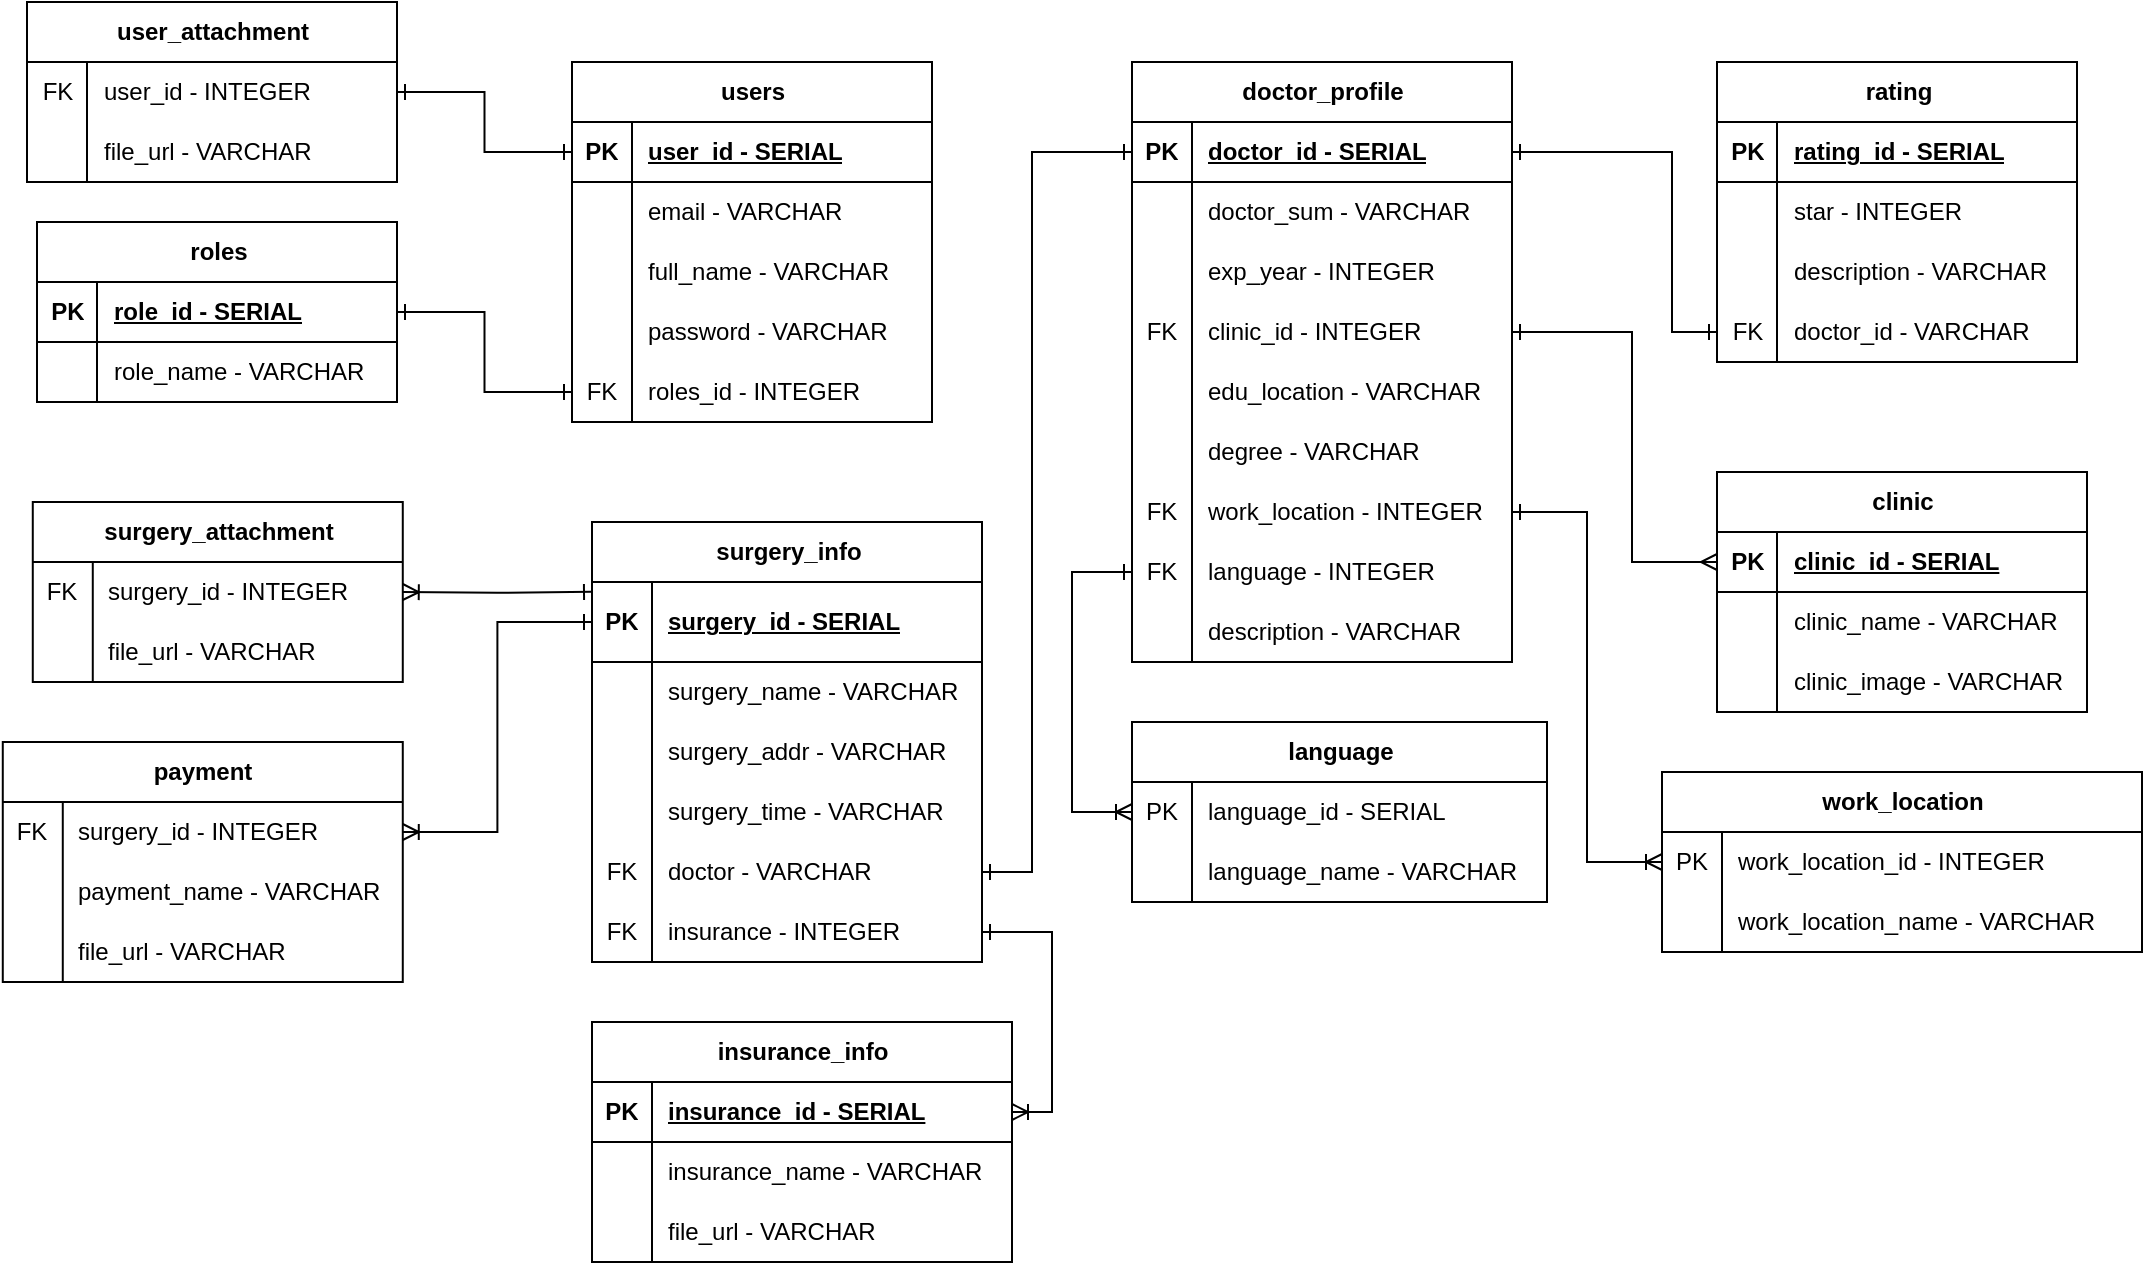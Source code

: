 <mxfile>
    <diagram name="Page-1" id="lb9SYla_rgRbdHpQKvTj">
        <mxGraphModel dx="1546" dy="958" grid="1" gridSize="10" guides="1" tooltips="1" connect="1" arrows="1" fold="1" page="0" pageScale="1" pageWidth="1100" pageHeight="850" background="none" math="0" shadow="0">
            <root>
                <mxCell id="0"/>
                <mxCell id="1" parent="0"/>
                <mxCell id="x9q4lv2BBoC-ElwN4kKV-1" value="users" style="shape=table;startSize=30;container=1;collapsible=1;childLayout=tableLayout;fixedRows=1;rowLines=0;fontStyle=1;align=center;resizeLast=1;html=1;" parent="1" vertex="1">
                    <mxGeometry x="90" y="-30" width="180" height="180" as="geometry"/>
                </mxCell>
                <mxCell id="x9q4lv2BBoC-ElwN4kKV-2" value="" style="shape=tableRow;horizontal=0;startSize=0;swimlaneHead=0;swimlaneBody=0;fillColor=none;collapsible=0;dropTarget=0;points=[[0,0.5],[1,0.5]];portConstraint=eastwest;top=0;left=0;right=0;bottom=1;" parent="x9q4lv2BBoC-ElwN4kKV-1" vertex="1">
                    <mxGeometry y="30" width="180" height="30" as="geometry"/>
                </mxCell>
                <mxCell id="x9q4lv2BBoC-ElwN4kKV-3" value="PK" style="shape=partialRectangle;connectable=0;fillColor=none;top=0;left=0;bottom=0;right=0;fontStyle=1;overflow=hidden;whiteSpace=wrap;html=1;" parent="x9q4lv2BBoC-ElwN4kKV-2" vertex="1">
                    <mxGeometry width="30" height="30" as="geometry">
                        <mxRectangle width="30" height="30" as="alternateBounds"/>
                    </mxGeometry>
                </mxCell>
                <mxCell id="x9q4lv2BBoC-ElwN4kKV-4" value="user_id - SERIAL" style="shape=partialRectangle;connectable=0;fillColor=none;top=0;left=0;bottom=0;right=0;align=left;spacingLeft=6;fontStyle=5;overflow=hidden;whiteSpace=wrap;html=1;" parent="x9q4lv2BBoC-ElwN4kKV-2" vertex="1">
                    <mxGeometry x="30" width="150" height="30" as="geometry">
                        <mxRectangle width="150" height="30" as="alternateBounds"/>
                    </mxGeometry>
                </mxCell>
                <mxCell id="x9q4lv2BBoC-ElwN4kKV-5" value="" style="shape=tableRow;horizontal=0;startSize=0;swimlaneHead=0;swimlaneBody=0;fillColor=none;collapsible=0;dropTarget=0;points=[[0,0.5],[1,0.5]];portConstraint=eastwest;top=0;left=0;right=0;bottom=0;" parent="x9q4lv2BBoC-ElwN4kKV-1" vertex="1">
                    <mxGeometry y="60" width="180" height="30" as="geometry"/>
                </mxCell>
                <mxCell id="x9q4lv2BBoC-ElwN4kKV-6" value="" style="shape=partialRectangle;connectable=0;fillColor=none;top=0;left=0;bottom=0;right=0;editable=1;overflow=hidden;whiteSpace=wrap;html=1;" parent="x9q4lv2BBoC-ElwN4kKV-5" vertex="1">
                    <mxGeometry width="30" height="30" as="geometry">
                        <mxRectangle width="30" height="30" as="alternateBounds"/>
                    </mxGeometry>
                </mxCell>
                <mxCell id="x9q4lv2BBoC-ElwN4kKV-7" value="email - VARCHAR" style="shape=partialRectangle;connectable=0;fillColor=none;top=0;left=0;bottom=0;right=0;align=left;spacingLeft=6;overflow=hidden;whiteSpace=wrap;html=1;" parent="x9q4lv2BBoC-ElwN4kKV-5" vertex="1">
                    <mxGeometry x="30" width="150" height="30" as="geometry">
                        <mxRectangle width="150" height="30" as="alternateBounds"/>
                    </mxGeometry>
                </mxCell>
                <mxCell id="x9q4lv2BBoC-ElwN4kKV-8" value="" style="shape=tableRow;horizontal=0;startSize=0;swimlaneHead=0;swimlaneBody=0;fillColor=none;collapsible=0;dropTarget=0;points=[[0,0.5],[1,0.5]];portConstraint=eastwest;top=0;left=0;right=0;bottom=0;" parent="x9q4lv2BBoC-ElwN4kKV-1" vertex="1">
                    <mxGeometry y="90" width="180" height="30" as="geometry"/>
                </mxCell>
                <mxCell id="x9q4lv2BBoC-ElwN4kKV-9" value="" style="shape=partialRectangle;connectable=0;fillColor=none;top=0;left=0;bottom=0;right=0;editable=1;overflow=hidden;whiteSpace=wrap;html=1;" parent="x9q4lv2BBoC-ElwN4kKV-8" vertex="1">
                    <mxGeometry width="30" height="30" as="geometry">
                        <mxRectangle width="30" height="30" as="alternateBounds"/>
                    </mxGeometry>
                </mxCell>
                <mxCell id="x9q4lv2BBoC-ElwN4kKV-10" value="full_name - VARCHAR" style="shape=partialRectangle;connectable=0;fillColor=none;top=0;left=0;bottom=0;right=0;align=left;spacingLeft=6;overflow=hidden;whiteSpace=wrap;html=1;" parent="x9q4lv2BBoC-ElwN4kKV-8" vertex="1">
                    <mxGeometry x="30" width="150" height="30" as="geometry">
                        <mxRectangle width="150" height="30" as="alternateBounds"/>
                    </mxGeometry>
                </mxCell>
                <mxCell id="x9q4lv2BBoC-ElwN4kKV-11" value="" style="shape=tableRow;horizontal=0;startSize=0;swimlaneHead=0;swimlaneBody=0;fillColor=none;collapsible=0;dropTarget=0;points=[[0,0.5],[1,0.5]];portConstraint=eastwest;top=0;left=0;right=0;bottom=0;" parent="x9q4lv2BBoC-ElwN4kKV-1" vertex="1">
                    <mxGeometry y="120" width="180" height="30" as="geometry"/>
                </mxCell>
                <mxCell id="x9q4lv2BBoC-ElwN4kKV-12" value="&lt;div&gt;&lt;br/&gt;&lt;/div&gt;" style="shape=partialRectangle;connectable=0;fillColor=none;top=0;left=0;bottom=0;right=0;editable=1;overflow=hidden;whiteSpace=wrap;html=1;" parent="x9q4lv2BBoC-ElwN4kKV-11" vertex="1">
                    <mxGeometry width="30" height="30" as="geometry">
                        <mxRectangle width="30" height="30" as="alternateBounds"/>
                    </mxGeometry>
                </mxCell>
                <mxCell id="x9q4lv2BBoC-ElwN4kKV-13" value="password - VARCHAR" style="shape=partialRectangle;connectable=0;fillColor=none;top=0;left=0;bottom=0;right=0;align=left;spacingLeft=6;overflow=hidden;whiteSpace=wrap;html=1;" parent="x9q4lv2BBoC-ElwN4kKV-11" vertex="1">
                    <mxGeometry x="30" width="150" height="30" as="geometry">
                        <mxRectangle width="150" height="30" as="alternateBounds"/>
                    </mxGeometry>
                </mxCell>
                <mxCell id="x9q4lv2BBoC-ElwN4kKV-136" value="" style="shape=tableRow;horizontal=0;startSize=0;swimlaneHead=0;swimlaneBody=0;fillColor=none;collapsible=0;dropTarget=0;points=[[0,0.5],[1,0.5]];portConstraint=eastwest;top=0;left=0;right=0;bottom=0;" parent="x9q4lv2BBoC-ElwN4kKV-1" vertex="1">
                    <mxGeometry y="150" width="180" height="30" as="geometry"/>
                </mxCell>
                <mxCell id="x9q4lv2BBoC-ElwN4kKV-137" value="FK" style="shape=partialRectangle;connectable=0;fillColor=none;top=0;left=0;bottom=0;right=0;editable=1;overflow=hidden;whiteSpace=wrap;html=1;" parent="x9q4lv2BBoC-ElwN4kKV-136" vertex="1">
                    <mxGeometry width="30" height="30" as="geometry">
                        <mxRectangle width="30" height="30" as="alternateBounds"/>
                    </mxGeometry>
                </mxCell>
                <mxCell id="x9q4lv2BBoC-ElwN4kKV-138" value="roles_id - INTEGER" style="shape=partialRectangle;connectable=0;fillColor=none;top=0;left=0;bottom=0;right=0;align=left;spacingLeft=6;overflow=hidden;whiteSpace=wrap;html=1;" parent="x9q4lv2BBoC-ElwN4kKV-136" vertex="1">
                    <mxGeometry x="30" width="150" height="30" as="geometry">
                        <mxRectangle width="150" height="30" as="alternateBounds"/>
                    </mxGeometry>
                </mxCell>
                <mxCell id="x9q4lv2BBoC-ElwN4kKV-27" value="roles" style="shape=table;startSize=30;container=1;collapsible=1;childLayout=tableLayout;fixedRows=1;rowLines=0;fontStyle=1;align=center;resizeLast=1;html=1;" parent="1" vertex="1">
                    <mxGeometry x="-177.5" y="50" width="180" height="90" as="geometry"/>
                </mxCell>
                <mxCell id="x9q4lv2BBoC-ElwN4kKV-28" value="" style="shape=tableRow;horizontal=0;startSize=0;swimlaneHead=0;swimlaneBody=0;fillColor=none;collapsible=0;dropTarget=0;points=[[0,0.5],[1,0.5]];portConstraint=eastwest;top=0;left=0;right=0;bottom=1;" parent="x9q4lv2BBoC-ElwN4kKV-27" vertex="1">
                    <mxGeometry y="30" width="180" height="30" as="geometry"/>
                </mxCell>
                <mxCell id="x9q4lv2BBoC-ElwN4kKV-29" value="PK" style="shape=partialRectangle;connectable=0;fillColor=none;top=0;left=0;bottom=0;right=0;fontStyle=1;overflow=hidden;whiteSpace=wrap;html=1;" parent="x9q4lv2BBoC-ElwN4kKV-28" vertex="1">
                    <mxGeometry width="30" height="30" as="geometry">
                        <mxRectangle width="30" height="30" as="alternateBounds"/>
                    </mxGeometry>
                </mxCell>
                <mxCell id="x9q4lv2BBoC-ElwN4kKV-30" value="role_id - SERIAL" style="shape=partialRectangle;connectable=0;fillColor=none;top=0;left=0;bottom=0;right=0;align=left;spacingLeft=6;fontStyle=5;overflow=hidden;whiteSpace=wrap;html=1;" parent="x9q4lv2BBoC-ElwN4kKV-28" vertex="1">
                    <mxGeometry x="30" width="150" height="30" as="geometry">
                        <mxRectangle width="150" height="30" as="alternateBounds"/>
                    </mxGeometry>
                </mxCell>
                <mxCell id="x9q4lv2BBoC-ElwN4kKV-31" value="" style="shape=tableRow;horizontal=0;startSize=0;swimlaneHead=0;swimlaneBody=0;fillColor=none;collapsible=0;dropTarget=0;points=[[0,0.5],[1,0.5]];portConstraint=eastwest;top=0;left=0;right=0;bottom=0;" parent="x9q4lv2BBoC-ElwN4kKV-27" vertex="1">
                    <mxGeometry y="60" width="180" height="30" as="geometry"/>
                </mxCell>
                <mxCell id="x9q4lv2BBoC-ElwN4kKV-32" value="" style="shape=partialRectangle;connectable=0;fillColor=none;top=0;left=0;bottom=0;right=0;editable=1;overflow=hidden;whiteSpace=wrap;html=1;" parent="x9q4lv2BBoC-ElwN4kKV-31" vertex="1">
                    <mxGeometry width="30" height="30" as="geometry">
                        <mxRectangle width="30" height="30" as="alternateBounds"/>
                    </mxGeometry>
                </mxCell>
                <mxCell id="x9q4lv2BBoC-ElwN4kKV-33" value="role_name - VARCHAR" style="shape=partialRectangle;connectable=0;fillColor=none;top=0;left=0;bottom=0;right=0;align=left;spacingLeft=6;overflow=hidden;whiteSpace=wrap;html=1;" parent="x9q4lv2BBoC-ElwN4kKV-31" vertex="1">
                    <mxGeometry x="30" width="150" height="30" as="geometry">
                        <mxRectangle width="150" height="30" as="alternateBounds"/>
                    </mxGeometry>
                </mxCell>
                <mxCell id="x9q4lv2BBoC-ElwN4kKV-40" value="doctor_profile" style="shape=table;startSize=30;container=1;collapsible=1;childLayout=tableLayout;fixedRows=1;rowLines=0;fontStyle=1;align=center;resizeLast=1;html=1;strokeColor=default;" parent="1" vertex="1">
                    <mxGeometry x="370" y="-30" width="190" height="300" as="geometry"/>
                </mxCell>
                <mxCell id="x9q4lv2BBoC-ElwN4kKV-41" value="" style="shape=tableRow;horizontal=0;startSize=0;swimlaneHead=0;swimlaneBody=0;fillColor=none;collapsible=0;dropTarget=0;points=[[0,0.5],[1,0.5]];portConstraint=eastwest;top=0;left=0;right=0;bottom=1;" parent="x9q4lv2BBoC-ElwN4kKV-40" vertex="1">
                    <mxGeometry y="30" width="190" height="30" as="geometry"/>
                </mxCell>
                <mxCell id="x9q4lv2BBoC-ElwN4kKV-42" value="PK" style="shape=partialRectangle;connectable=0;fillColor=none;top=0;left=0;bottom=0;right=0;fontStyle=1;overflow=hidden;whiteSpace=wrap;html=1;" parent="x9q4lv2BBoC-ElwN4kKV-41" vertex="1">
                    <mxGeometry width="30.0" height="30" as="geometry">
                        <mxRectangle width="30.0" height="30" as="alternateBounds"/>
                    </mxGeometry>
                </mxCell>
                <mxCell id="x9q4lv2BBoC-ElwN4kKV-43" value="doctor_id - SERIAL" style="shape=partialRectangle;connectable=0;fillColor=none;top=0;left=0;bottom=0;right=0;align=left;spacingLeft=6;fontStyle=5;overflow=hidden;whiteSpace=wrap;html=1;" parent="x9q4lv2BBoC-ElwN4kKV-41" vertex="1">
                    <mxGeometry x="30.0" width="160.0" height="30" as="geometry">
                        <mxRectangle width="160.0" height="30" as="alternateBounds"/>
                    </mxGeometry>
                </mxCell>
                <mxCell id="x9q4lv2BBoC-ElwN4kKV-180" value="" style="shape=tableRow;horizontal=0;startSize=0;swimlaneHead=0;swimlaneBody=0;fillColor=none;collapsible=0;dropTarget=0;points=[[0,0.5],[1,0.5]];portConstraint=eastwest;top=0;left=0;right=0;bottom=0;" parent="x9q4lv2BBoC-ElwN4kKV-40" vertex="1">
                    <mxGeometry y="60" width="190" height="30" as="geometry"/>
                </mxCell>
                <mxCell id="x9q4lv2BBoC-ElwN4kKV-181" value="" style="shape=partialRectangle;connectable=0;fillColor=none;top=0;left=0;bottom=0;right=0;editable=1;overflow=hidden;whiteSpace=wrap;html=1;" parent="x9q4lv2BBoC-ElwN4kKV-180" vertex="1">
                    <mxGeometry width="30.0" height="30" as="geometry">
                        <mxRectangle width="30.0" height="30" as="alternateBounds"/>
                    </mxGeometry>
                </mxCell>
                <mxCell id="x9q4lv2BBoC-ElwN4kKV-182" value="doctor_sum - VARCHAR" style="shape=partialRectangle;connectable=0;fillColor=none;top=0;left=0;bottom=0;right=0;align=left;spacingLeft=6;overflow=hidden;whiteSpace=wrap;html=1;" parent="x9q4lv2BBoC-ElwN4kKV-180" vertex="1">
                    <mxGeometry x="30.0" width="160.0" height="30" as="geometry">
                        <mxRectangle width="160.0" height="30" as="alternateBounds"/>
                    </mxGeometry>
                </mxCell>
                <mxCell id="x9q4lv2BBoC-ElwN4kKV-47" value="" style="shape=tableRow;horizontal=0;startSize=0;swimlaneHead=0;swimlaneBody=0;fillColor=none;collapsible=0;dropTarget=0;points=[[0,0.5],[1,0.5]];portConstraint=eastwest;top=0;left=0;right=0;bottom=0;" parent="x9q4lv2BBoC-ElwN4kKV-40" vertex="1">
                    <mxGeometry y="90" width="190" height="30" as="geometry"/>
                </mxCell>
                <mxCell id="x9q4lv2BBoC-ElwN4kKV-48" value="" style="shape=partialRectangle;connectable=0;fillColor=none;top=0;left=0;bottom=0;right=0;editable=1;overflow=hidden;whiteSpace=wrap;html=1;" parent="x9q4lv2BBoC-ElwN4kKV-47" vertex="1">
                    <mxGeometry width="30.0" height="30" as="geometry">
                        <mxRectangle width="30.0" height="30" as="alternateBounds"/>
                    </mxGeometry>
                </mxCell>
                <mxCell id="x9q4lv2BBoC-ElwN4kKV-49" value="exp_year - INTEGER" style="shape=partialRectangle;connectable=0;fillColor=none;top=0;left=0;bottom=0;right=0;align=left;spacingLeft=6;overflow=hidden;whiteSpace=wrap;html=1;" parent="x9q4lv2BBoC-ElwN4kKV-47" vertex="1">
                    <mxGeometry x="30.0" width="160.0" height="30" as="geometry">
                        <mxRectangle width="160.0" height="30" as="alternateBounds"/>
                    </mxGeometry>
                </mxCell>
                <mxCell id="x9q4lv2BBoC-ElwN4kKV-50" value="" style="shape=tableRow;horizontal=0;startSize=0;swimlaneHead=0;swimlaneBody=0;fillColor=none;collapsible=0;dropTarget=0;points=[[0,0.5],[1,0.5]];portConstraint=eastwest;top=0;left=0;right=0;bottom=0;" parent="x9q4lv2BBoC-ElwN4kKV-40" vertex="1">
                    <mxGeometry y="120" width="190" height="30" as="geometry"/>
                </mxCell>
                <mxCell id="x9q4lv2BBoC-ElwN4kKV-51" value="FK" style="shape=partialRectangle;connectable=0;fillColor=none;top=0;left=0;bottom=0;right=0;editable=1;overflow=hidden;whiteSpace=wrap;html=1;" parent="x9q4lv2BBoC-ElwN4kKV-50" vertex="1">
                    <mxGeometry width="30.0" height="30" as="geometry">
                        <mxRectangle width="30.0" height="30" as="alternateBounds"/>
                    </mxGeometry>
                </mxCell>
                <mxCell id="x9q4lv2BBoC-ElwN4kKV-52" value="clinic_id - INTEGER" style="shape=partialRectangle;connectable=0;fillColor=none;top=0;left=0;bottom=0;right=0;align=left;spacingLeft=6;overflow=hidden;whiteSpace=wrap;html=1;" parent="x9q4lv2BBoC-ElwN4kKV-50" vertex="1">
                    <mxGeometry x="30.0" width="160.0" height="30" as="geometry">
                        <mxRectangle width="160.0" height="30" as="alternateBounds"/>
                    </mxGeometry>
                </mxCell>
                <mxCell id="x9q4lv2BBoC-ElwN4kKV-165" value="" style="shape=tableRow;horizontal=0;startSize=0;swimlaneHead=0;swimlaneBody=0;fillColor=none;collapsible=0;dropTarget=0;points=[[0,0.5],[1,0.5]];portConstraint=eastwest;top=0;left=0;right=0;bottom=0;" parent="x9q4lv2BBoC-ElwN4kKV-40" vertex="1">
                    <mxGeometry y="150" width="190" height="30" as="geometry"/>
                </mxCell>
                <mxCell id="x9q4lv2BBoC-ElwN4kKV-166" value="" style="shape=partialRectangle;connectable=0;fillColor=none;top=0;left=0;bottom=0;right=0;editable=1;overflow=hidden;whiteSpace=wrap;html=1;" parent="x9q4lv2BBoC-ElwN4kKV-165" vertex="1">
                    <mxGeometry width="30.0" height="30" as="geometry">
                        <mxRectangle width="30.0" height="30" as="alternateBounds"/>
                    </mxGeometry>
                </mxCell>
                <mxCell id="x9q4lv2BBoC-ElwN4kKV-167" value="edu_location - VARCHAR" style="shape=partialRectangle;connectable=0;fillColor=none;top=0;left=0;bottom=0;right=0;align=left;spacingLeft=6;overflow=hidden;whiteSpace=wrap;html=1;" parent="x9q4lv2BBoC-ElwN4kKV-165" vertex="1">
                    <mxGeometry x="30.0" width="160.0" height="30" as="geometry">
                        <mxRectangle width="160.0" height="30" as="alternateBounds"/>
                    </mxGeometry>
                </mxCell>
                <mxCell id="x9q4lv2BBoC-ElwN4kKV-168" value="" style="shape=tableRow;horizontal=0;startSize=0;swimlaneHead=0;swimlaneBody=0;fillColor=none;collapsible=0;dropTarget=0;points=[[0,0.5],[1,0.5]];portConstraint=eastwest;top=0;left=0;right=0;bottom=0;" parent="x9q4lv2BBoC-ElwN4kKV-40" vertex="1">
                    <mxGeometry y="180" width="190" height="30" as="geometry"/>
                </mxCell>
                <mxCell id="x9q4lv2BBoC-ElwN4kKV-169" value="" style="shape=partialRectangle;connectable=0;fillColor=none;top=0;left=0;bottom=0;right=0;editable=1;overflow=hidden;whiteSpace=wrap;html=1;" parent="x9q4lv2BBoC-ElwN4kKV-168" vertex="1">
                    <mxGeometry width="30.0" height="30" as="geometry">
                        <mxRectangle width="30.0" height="30" as="alternateBounds"/>
                    </mxGeometry>
                </mxCell>
                <mxCell id="x9q4lv2BBoC-ElwN4kKV-170" value="degree - VARCHAR" style="shape=partialRectangle;connectable=0;fillColor=none;top=0;left=0;bottom=0;right=0;align=left;spacingLeft=6;overflow=hidden;whiteSpace=wrap;html=1;" parent="x9q4lv2BBoC-ElwN4kKV-168" vertex="1">
                    <mxGeometry x="30.0" width="160.0" height="30" as="geometry">
                        <mxRectangle width="160.0" height="30" as="alternateBounds"/>
                    </mxGeometry>
                </mxCell>
                <mxCell id="x9q4lv2BBoC-ElwN4kKV-171" value="" style="shape=tableRow;horizontal=0;startSize=0;swimlaneHead=0;swimlaneBody=0;fillColor=none;collapsible=0;dropTarget=0;points=[[0,0.5],[1,0.5]];portConstraint=eastwest;top=0;left=0;right=0;bottom=0;" parent="x9q4lv2BBoC-ElwN4kKV-40" vertex="1">
                    <mxGeometry y="210" width="190" height="30" as="geometry"/>
                </mxCell>
                <mxCell id="x9q4lv2BBoC-ElwN4kKV-172" value="FK" style="shape=partialRectangle;connectable=0;fillColor=none;top=0;left=0;bottom=0;right=0;editable=1;overflow=hidden;whiteSpace=wrap;html=1;" parent="x9q4lv2BBoC-ElwN4kKV-171" vertex="1">
                    <mxGeometry width="30.0" height="30" as="geometry">
                        <mxRectangle width="30.0" height="30" as="alternateBounds"/>
                    </mxGeometry>
                </mxCell>
                <mxCell id="x9q4lv2BBoC-ElwN4kKV-173" value="work_location - INTEGER" style="shape=partialRectangle;connectable=0;fillColor=none;top=0;left=0;bottom=0;right=0;align=left;spacingLeft=6;overflow=hidden;whiteSpace=wrap;html=1;" parent="x9q4lv2BBoC-ElwN4kKV-171" vertex="1">
                    <mxGeometry x="30.0" width="160.0" height="30" as="geometry">
                        <mxRectangle width="160.0" height="30" as="alternateBounds"/>
                    </mxGeometry>
                </mxCell>
                <mxCell id="x9q4lv2BBoC-ElwN4kKV-174" value="" style="shape=tableRow;horizontal=0;startSize=0;swimlaneHead=0;swimlaneBody=0;fillColor=none;collapsible=0;dropTarget=0;points=[[0,0.5],[1,0.5]];portConstraint=eastwest;top=0;left=0;right=0;bottom=0;" parent="x9q4lv2BBoC-ElwN4kKV-40" vertex="1">
                    <mxGeometry y="240" width="190" height="30" as="geometry"/>
                </mxCell>
                <mxCell id="x9q4lv2BBoC-ElwN4kKV-175" value="FK" style="shape=partialRectangle;connectable=0;fillColor=none;top=0;left=0;bottom=0;right=0;editable=1;overflow=hidden;whiteSpace=wrap;html=1;" parent="x9q4lv2BBoC-ElwN4kKV-174" vertex="1">
                    <mxGeometry width="30.0" height="30" as="geometry">
                        <mxRectangle width="30.0" height="30" as="alternateBounds"/>
                    </mxGeometry>
                </mxCell>
                <mxCell id="x9q4lv2BBoC-ElwN4kKV-176" value="language - INTEGER" style="shape=partialRectangle;connectable=0;fillColor=none;top=0;left=0;bottom=0;right=0;align=left;spacingLeft=6;overflow=hidden;whiteSpace=wrap;html=1;" parent="x9q4lv2BBoC-ElwN4kKV-174" vertex="1">
                    <mxGeometry x="30.0" width="160.0" height="30" as="geometry">
                        <mxRectangle width="160.0" height="30" as="alternateBounds"/>
                    </mxGeometry>
                </mxCell>
                <mxCell id="x9q4lv2BBoC-ElwN4kKV-177" value="" style="shape=tableRow;horizontal=0;startSize=0;swimlaneHead=0;swimlaneBody=0;fillColor=none;collapsible=0;dropTarget=0;points=[[0,0.5],[1,0.5]];portConstraint=eastwest;top=0;left=0;right=0;bottom=0;" parent="x9q4lv2BBoC-ElwN4kKV-40" vertex="1">
                    <mxGeometry y="270" width="190" height="30" as="geometry"/>
                </mxCell>
                <mxCell id="x9q4lv2BBoC-ElwN4kKV-178" value="" style="shape=partialRectangle;connectable=0;fillColor=none;top=0;left=0;bottom=0;right=0;editable=1;overflow=hidden;whiteSpace=wrap;html=1;" parent="x9q4lv2BBoC-ElwN4kKV-177" vertex="1">
                    <mxGeometry width="30.0" height="30" as="geometry">
                        <mxRectangle width="30.0" height="30" as="alternateBounds"/>
                    </mxGeometry>
                </mxCell>
                <mxCell id="x9q4lv2BBoC-ElwN4kKV-179" value="description - VARCHAR" style="shape=partialRectangle;connectable=0;fillColor=none;top=0;left=0;bottom=0;right=0;align=left;spacingLeft=6;overflow=hidden;whiteSpace=wrap;html=1;" parent="x9q4lv2BBoC-ElwN4kKV-177" vertex="1">
                    <mxGeometry x="30.0" width="160.0" height="30" as="geometry">
                        <mxRectangle width="160.0" height="30" as="alternateBounds"/>
                    </mxGeometry>
                </mxCell>
                <mxCell id="x9q4lv2BBoC-ElwN4kKV-53" value="rating" style="shape=table;startSize=30;container=1;collapsible=1;childLayout=tableLayout;fixedRows=1;rowLines=0;fontStyle=1;align=center;resizeLast=1;html=1;" parent="1" vertex="1">
                    <mxGeometry x="662.5" y="-30" width="180" height="150" as="geometry"/>
                </mxCell>
                <mxCell id="x9q4lv2BBoC-ElwN4kKV-54" value="" style="shape=tableRow;horizontal=0;startSize=0;swimlaneHead=0;swimlaneBody=0;fillColor=none;collapsible=0;dropTarget=0;points=[[0,0.5],[1,0.5]];portConstraint=eastwest;top=0;left=0;right=0;bottom=1;" parent="x9q4lv2BBoC-ElwN4kKV-53" vertex="1">
                    <mxGeometry y="30" width="180" height="30" as="geometry"/>
                </mxCell>
                <mxCell id="x9q4lv2BBoC-ElwN4kKV-55" value="PK" style="shape=partialRectangle;connectable=0;fillColor=none;top=0;left=0;bottom=0;right=0;fontStyle=1;overflow=hidden;whiteSpace=wrap;html=1;" parent="x9q4lv2BBoC-ElwN4kKV-54" vertex="1">
                    <mxGeometry width="30" height="30" as="geometry">
                        <mxRectangle width="30" height="30" as="alternateBounds"/>
                    </mxGeometry>
                </mxCell>
                <mxCell id="x9q4lv2BBoC-ElwN4kKV-56" value="rating_id - SERIAL" style="shape=partialRectangle;connectable=0;fillColor=none;top=0;left=0;bottom=0;right=0;align=left;spacingLeft=6;fontStyle=5;overflow=hidden;whiteSpace=wrap;html=1;" parent="x9q4lv2BBoC-ElwN4kKV-54" vertex="1">
                    <mxGeometry x="30" width="150" height="30" as="geometry">
                        <mxRectangle width="150" height="30" as="alternateBounds"/>
                    </mxGeometry>
                </mxCell>
                <mxCell id="x9q4lv2BBoC-ElwN4kKV-57" value="" style="shape=tableRow;horizontal=0;startSize=0;swimlaneHead=0;swimlaneBody=0;fillColor=none;collapsible=0;dropTarget=0;points=[[0,0.5],[1,0.5]];portConstraint=eastwest;top=0;left=0;right=0;bottom=0;" parent="x9q4lv2BBoC-ElwN4kKV-53" vertex="1">
                    <mxGeometry y="60" width="180" height="30" as="geometry"/>
                </mxCell>
                <mxCell id="x9q4lv2BBoC-ElwN4kKV-58" value="" style="shape=partialRectangle;connectable=0;fillColor=none;top=0;left=0;bottom=0;right=0;editable=1;overflow=hidden;whiteSpace=wrap;html=1;" parent="x9q4lv2BBoC-ElwN4kKV-57" vertex="1">
                    <mxGeometry width="30" height="30" as="geometry">
                        <mxRectangle width="30" height="30" as="alternateBounds"/>
                    </mxGeometry>
                </mxCell>
                <mxCell id="x9q4lv2BBoC-ElwN4kKV-59" value="star - INTEGER" style="shape=partialRectangle;connectable=0;fillColor=none;top=0;left=0;bottom=0;right=0;align=left;spacingLeft=6;overflow=hidden;whiteSpace=wrap;html=1;" parent="x9q4lv2BBoC-ElwN4kKV-57" vertex="1">
                    <mxGeometry x="30" width="150" height="30" as="geometry">
                        <mxRectangle width="150" height="30" as="alternateBounds"/>
                    </mxGeometry>
                </mxCell>
                <mxCell id="x9q4lv2BBoC-ElwN4kKV-60" value="" style="shape=tableRow;horizontal=0;startSize=0;swimlaneHead=0;swimlaneBody=0;fillColor=none;collapsible=0;dropTarget=0;points=[[0,0.5],[1,0.5]];portConstraint=eastwest;top=0;left=0;right=0;bottom=0;" parent="x9q4lv2BBoC-ElwN4kKV-53" vertex="1">
                    <mxGeometry y="90" width="180" height="30" as="geometry"/>
                </mxCell>
                <mxCell id="x9q4lv2BBoC-ElwN4kKV-61" value="" style="shape=partialRectangle;connectable=0;fillColor=none;top=0;left=0;bottom=0;right=0;editable=1;overflow=hidden;whiteSpace=wrap;html=1;" parent="x9q4lv2BBoC-ElwN4kKV-60" vertex="1">
                    <mxGeometry width="30" height="30" as="geometry">
                        <mxRectangle width="30" height="30" as="alternateBounds"/>
                    </mxGeometry>
                </mxCell>
                <mxCell id="x9q4lv2BBoC-ElwN4kKV-62" value="description - VARCHAR" style="shape=partialRectangle;connectable=0;fillColor=none;top=0;left=0;bottom=0;right=0;align=left;spacingLeft=6;overflow=hidden;whiteSpace=wrap;html=1;" parent="x9q4lv2BBoC-ElwN4kKV-60" vertex="1">
                    <mxGeometry x="30" width="150" height="30" as="geometry">
                        <mxRectangle width="150" height="30" as="alternateBounds"/>
                    </mxGeometry>
                </mxCell>
                <mxCell id="x9q4lv2BBoC-ElwN4kKV-215" value="" style="shape=tableRow;horizontal=0;startSize=0;swimlaneHead=0;swimlaneBody=0;fillColor=none;collapsible=0;dropTarget=0;points=[[0,0.5],[1,0.5]];portConstraint=eastwest;top=0;left=0;right=0;bottom=0;" parent="x9q4lv2BBoC-ElwN4kKV-53" vertex="1">
                    <mxGeometry y="120" width="180" height="30" as="geometry"/>
                </mxCell>
                <mxCell id="x9q4lv2BBoC-ElwN4kKV-216" value="FK" style="shape=partialRectangle;connectable=0;fillColor=none;top=0;left=0;bottom=0;right=0;editable=1;overflow=hidden;whiteSpace=wrap;html=1;" parent="x9q4lv2BBoC-ElwN4kKV-215" vertex="1">
                    <mxGeometry width="30" height="30" as="geometry">
                        <mxRectangle width="30" height="30" as="alternateBounds"/>
                    </mxGeometry>
                </mxCell>
                <mxCell id="x9q4lv2BBoC-ElwN4kKV-217" value="doctor_id - VARCHAR" style="shape=partialRectangle;connectable=0;fillColor=none;top=0;left=0;bottom=0;right=0;align=left;spacingLeft=6;overflow=hidden;whiteSpace=wrap;html=1;" parent="x9q4lv2BBoC-ElwN4kKV-215" vertex="1">
                    <mxGeometry x="30" width="150" height="30" as="geometry">
                        <mxRectangle width="150" height="30" as="alternateBounds"/>
                    </mxGeometry>
                </mxCell>
                <mxCell id="x9q4lv2BBoC-ElwN4kKV-66" value="clinic" style="shape=table;startSize=30;container=1;collapsible=1;childLayout=tableLayout;fixedRows=1;rowLines=0;fontStyle=1;align=center;resizeLast=1;html=1;strokeColor=default;" parent="1" vertex="1">
                    <mxGeometry x="662.5" y="175" width="185" height="120" as="geometry"/>
                </mxCell>
                <mxCell id="x9q4lv2BBoC-ElwN4kKV-67" value="" style="shape=tableRow;horizontal=0;startSize=0;swimlaneHead=0;swimlaneBody=0;fillColor=none;collapsible=0;dropTarget=0;points=[[0,0.5],[1,0.5]];portConstraint=eastwest;top=0;left=0;right=0;bottom=1;" parent="x9q4lv2BBoC-ElwN4kKV-66" vertex="1">
                    <mxGeometry y="30" width="185" height="30" as="geometry"/>
                </mxCell>
                <mxCell id="x9q4lv2BBoC-ElwN4kKV-68" value="PK" style="shape=partialRectangle;connectable=0;fillColor=none;top=0;left=0;bottom=0;right=0;fontStyle=1;overflow=hidden;whiteSpace=wrap;html=1;" parent="x9q4lv2BBoC-ElwN4kKV-67" vertex="1">
                    <mxGeometry width="30" height="30" as="geometry">
                        <mxRectangle width="30" height="30" as="alternateBounds"/>
                    </mxGeometry>
                </mxCell>
                <mxCell id="x9q4lv2BBoC-ElwN4kKV-69" value="clinic_id - SERIAL" style="shape=partialRectangle;connectable=0;fillColor=none;top=0;left=0;bottom=0;right=0;align=left;spacingLeft=6;fontStyle=5;overflow=hidden;whiteSpace=wrap;html=1;" parent="x9q4lv2BBoC-ElwN4kKV-67" vertex="1">
                    <mxGeometry x="30" width="155" height="30" as="geometry">
                        <mxRectangle width="155" height="30" as="alternateBounds"/>
                    </mxGeometry>
                </mxCell>
                <mxCell id="x9q4lv2BBoC-ElwN4kKV-70" value="" style="shape=tableRow;horizontal=0;startSize=0;swimlaneHead=0;swimlaneBody=0;fillColor=none;collapsible=0;dropTarget=0;points=[[0,0.5],[1,0.5]];portConstraint=eastwest;top=0;left=0;right=0;bottom=0;" parent="x9q4lv2BBoC-ElwN4kKV-66" vertex="1">
                    <mxGeometry y="60" width="185" height="30" as="geometry"/>
                </mxCell>
                <mxCell id="x9q4lv2BBoC-ElwN4kKV-71" value="" style="shape=partialRectangle;connectable=0;fillColor=none;top=0;left=0;bottom=0;right=0;editable=1;overflow=hidden;whiteSpace=wrap;html=1;" parent="x9q4lv2BBoC-ElwN4kKV-70" vertex="1">
                    <mxGeometry width="30" height="30" as="geometry">
                        <mxRectangle width="30" height="30" as="alternateBounds"/>
                    </mxGeometry>
                </mxCell>
                <mxCell id="x9q4lv2BBoC-ElwN4kKV-72" value="clinic_name - VARCHAR" style="shape=partialRectangle;connectable=0;fillColor=none;top=0;left=0;bottom=0;right=0;align=left;spacingLeft=6;overflow=hidden;whiteSpace=wrap;html=1;" parent="x9q4lv2BBoC-ElwN4kKV-70" vertex="1">
                    <mxGeometry x="30" width="155" height="30" as="geometry">
                        <mxRectangle width="155" height="30" as="alternateBounds"/>
                    </mxGeometry>
                </mxCell>
                <mxCell id="x9q4lv2BBoC-ElwN4kKV-148" value="" style="shape=tableRow;horizontal=0;startSize=0;swimlaneHead=0;swimlaneBody=0;fillColor=none;collapsible=0;dropTarget=0;points=[[0,0.5],[1,0.5]];portConstraint=eastwest;top=0;left=0;right=0;bottom=0;" parent="x9q4lv2BBoC-ElwN4kKV-66" vertex="1">
                    <mxGeometry y="90" width="185" height="30" as="geometry"/>
                </mxCell>
                <mxCell id="x9q4lv2BBoC-ElwN4kKV-149" value="" style="shape=partialRectangle;connectable=0;fillColor=none;top=0;left=0;bottom=0;right=0;editable=1;overflow=hidden;whiteSpace=wrap;html=1;" parent="x9q4lv2BBoC-ElwN4kKV-148" vertex="1">
                    <mxGeometry width="30" height="30" as="geometry">
                        <mxRectangle width="30" height="30" as="alternateBounds"/>
                    </mxGeometry>
                </mxCell>
                <mxCell id="x9q4lv2BBoC-ElwN4kKV-150" value="clinic_image - VARCHAR" style="shape=partialRectangle;connectable=0;fillColor=none;top=0;left=0;bottom=0;right=0;align=left;spacingLeft=6;overflow=hidden;whiteSpace=wrap;html=1;" parent="x9q4lv2BBoC-ElwN4kKV-148" vertex="1">
                    <mxGeometry x="30" width="155" height="30" as="geometry">
                        <mxRectangle width="155" height="30" as="alternateBounds"/>
                    </mxGeometry>
                </mxCell>
                <mxCell id="x9q4lv2BBoC-ElwN4kKV-79" value="surgery_info" style="shape=table;startSize=30;container=1;collapsible=1;childLayout=tableLayout;fixedRows=1;rowLines=0;fontStyle=1;align=center;resizeLast=1;html=1;strokeColor=default;" parent="1" vertex="1">
                    <mxGeometry x="100" y="200" width="195" height="220" as="geometry"/>
                </mxCell>
                <mxCell id="x9q4lv2BBoC-ElwN4kKV-80" value="" style="shape=tableRow;horizontal=0;startSize=0;swimlaneHead=0;swimlaneBody=0;fillColor=none;collapsible=0;dropTarget=0;points=[[0,0.5],[1,0.5]];portConstraint=eastwest;top=0;left=0;right=0;bottom=1;" parent="x9q4lv2BBoC-ElwN4kKV-79" vertex="1">
                    <mxGeometry y="30" width="195" height="40" as="geometry"/>
                </mxCell>
                <mxCell id="x9q4lv2BBoC-ElwN4kKV-81" value="PK" style="shape=partialRectangle;connectable=0;fillColor=none;top=0;left=0;bottom=0;right=0;fontStyle=1;overflow=hidden;whiteSpace=wrap;html=1;" parent="x9q4lv2BBoC-ElwN4kKV-80" vertex="1">
                    <mxGeometry width="30" height="40" as="geometry">
                        <mxRectangle width="30" height="40" as="alternateBounds"/>
                    </mxGeometry>
                </mxCell>
                <mxCell id="x9q4lv2BBoC-ElwN4kKV-82" value="surgery_id - SERIAL" style="shape=partialRectangle;connectable=0;fillColor=none;top=0;left=0;bottom=0;right=0;align=left;spacingLeft=6;fontStyle=5;overflow=hidden;whiteSpace=wrap;html=1;" parent="x9q4lv2BBoC-ElwN4kKV-80" vertex="1">
                    <mxGeometry x="30" width="165" height="40" as="geometry">
                        <mxRectangle width="165" height="40" as="alternateBounds"/>
                    </mxGeometry>
                </mxCell>
                <mxCell id="x9q4lv2BBoC-ElwN4kKV-83" value="" style="shape=tableRow;horizontal=0;startSize=0;swimlaneHead=0;swimlaneBody=0;fillColor=none;collapsible=0;dropTarget=0;points=[[0,0.5],[1,0.5]];portConstraint=eastwest;top=0;left=0;right=0;bottom=0;" parent="x9q4lv2BBoC-ElwN4kKV-79" vertex="1">
                    <mxGeometry y="70" width="195" height="30" as="geometry"/>
                </mxCell>
                <mxCell id="x9q4lv2BBoC-ElwN4kKV-84" value="" style="shape=partialRectangle;connectable=0;fillColor=none;top=0;left=0;bottom=0;right=0;editable=1;overflow=hidden;whiteSpace=wrap;html=1;" parent="x9q4lv2BBoC-ElwN4kKV-83" vertex="1">
                    <mxGeometry width="30" height="30" as="geometry">
                        <mxRectangle width="30" height="30" as="alternateBounds"/>
                    </mxGeometry>
                </mxCell>
                <mxCell id="x9q4lv2BBoC-ElwN4kKV-85" value="surgery_name - VARCHAR" style="shape=partialRectangle;connectable=0;fillColor=none;top=0;left=0;bottom=0;right=0;align=left;spacingLeft=6;overflow=hidden;whiteSpace=wrap;html=1;" parent="x9q4lv2BBoC-ElwN4kKV-83" vertex="1">
                    <mxGeometry x="30" width="165" height="30" as="geometry">
                        <mxRectangle width="165" height="30" as="alternateBounds"/>
                    </mxGeometry>
                </mxCell>
                <mxCell id="x9q4lv2BBoC-ElwN4kKV-86" value="" style="shape=tableRow;horizontal=0;startSize=0;swimlaneHead=0;swimlaneBody=0;fillColor=none;collapsible=0;dropTarget=0;points=[[0,0.5],[1,0.5]];portConstraint=eastwest;top=0;left=0;right=0;bottom=0;" parent="x9q4lv2BBoC-ElwN4kKV-79" vertex="1">
                    <mxGeometry y="100" width="195" height="30" as="geometry"/>
                </mxCell>
                <mxCell id="x9q4lv2BBoC-ElwN4kKV-87" value="" style="shape=partialRectangle;connectable=0;fillColor=none;top=0;left=0;bottom=0;right=0;editable=1;overflow=hidden;whiteSpace=wrap;html=1;" parent="x9q4lv2BBoC-ElwN4kKV-86" vertex="1">
                    <mxGeometry width="30" height="30" as="geometry">
                        <mxRectangle width="30" height="30" as="alternateBounds"/>
                    </mxGeometry>
                </mxCell>
                <mxCell id="x9q4lv2BBoC-ElwN4kKV-88" value="surgery_addr - VARCHAR" style="shape=partialRectangle;connectable=0;fillColor=none;top=0;left=0;bottom=0;right=0;align=left;spacingLeft=6;overflow=hidden;whiteSpace=wrap;html=1;" parent="x9q4lv2BBoC-ElwN4kKV-86" vertex="1">
                    <mxGeometry x="30" width="165" height="30" as="geometry">
                        <mxRectangle width="165" height="30" as="alternateBounds"/>
                    </mxGeometry>
                </mxCell>
                <mxCell id="x9q4lv2BBoC-ElwN4kKV-89" value="" style="shape=tableRow;horizontal=0;startSize=0;swimlaneHead=0;swimlaneBody=0;fillColor=none;collapsible=0;dropTarget=0;points=[[0,0.5],[1,0.5]];portConstraint=eastwest;top=0;left=0;right=0;bottom=0;" parent="x9q4lv2BBoC-ElwN4kKV-79" vertex="1">
                    <mxGeometry y="130" width="195" height="30" as="geometry"/>
                </mxCell>
                <mxCell id="x9q4lv2BBoC-ElwN4kKV-90" value="&lt;div&gt;&lt;br/&gt;&lt;/div&gt;" style="shape=partialRectangle;connectable=0;fillColor=none;top=0;left=0;bottom=0;right=0;editable=1;overflow=hidden;whiteSpace=wrap;html=1;" parent="x9q4lv2BBoC-ElwN4kKV-89" vertex="1">
                    <mxGeometry width="30" height="30" as="geometry">
                        <mxRectangle width="30" height="30" as="alternateBounds"/>
                    </mxGeometry>
                </mxCell>
                <mxCell id="x9q4lv2BBoC-ElwN4kKV-91" value="surgery_time - VARCHAR" style="shape=partialRectangle;connectable=0;fillColor=none;top=0;left=0;bottom=0;right=0;align=left;spacingLeft=6;overflow=hidden;whiteSpace=wrap;html=1;" parent="x9q4lv2BBoC-ElwN4kKV-89" vertex="1">
                    <mxGeometry x="30" width="165" height="30" as="geometry">
                        <mxRectangle width="165" height="30" as="alternateBounds"/>
                    </mxGeometry>
                </mxCell>
                <mxCell id="x9q4lv2BBoC-ElwN4kKV-143" value="" style="shape=tableRow;horizontal=0;startSize=0;swimlaneHead=0;swimlaneBody=0;fillColor=none;collapsible=0;dropTarget=0;points=[[0,0.5],[1,0.5]];portConstraint=eastwest;top=0;left=0;right=0;bottom=0;" parent="x9q4lv2BBoC-ElwN4kKV-79" vertex="1">
                    <mxGeometry y="160" width="195" height="30" as="geometry"/>
                </mxCell>
                <mxCell id="x9q4lv2BBoC-ElwN4kKV-144" value="&lt;div&gt;FK&lt;/div&gt;" style="shape=partialRectangle;connectable=0;fillColor=none;top=0;left=0;bottom=0;right=0;editable=1;overflow=hidden;whiteSpace=wrap;html=1;" parent="x9q4lv2BBoC-ElwN4kKV-143" vertex="1">
                    <mxGeometry width="30" height="30" as="geometry">
                        <mxRectangle width="30" height="30" as="alternateBounds"/>
                    </mxGeometry>
                </mxCell>
                <mxCell id="x9q4lv2BBoC-ElwN4kKV-145" value="doctor - VARCHAR" style="shape=partialRectangle;connectable=0;fillColor=none;top=0;left=0;bottom=0;right=0;align=left;spacingLeft=6;overflow=hidden;whiteSpace=wrap;html=1;" parent="x9q4lv2BBoC-ElwN4kKV-143" vertex="1">
                    <mxGeometry x="30" width="165" height="30" as="geometry">
                        <mxRectangle width="165" height="30" as="alternateBounds"/>
                    </mxGeometry>
                </mxCell>
                <mxCell id="x9q4lv2BBoC-ElwN4kKV-184" value="" style="shape=tableRow;horizontal=0;startSize=0;swimlaneHead=0;swimlaneBody=0;fillColor=none;collapsible=0;dropTarget=0;points=[[0,0.5],[1,0.5]];portConstraint=eastwest;top=0;left=0;right=0;bottom=0;" parent="x9q4lv2BBoC-ElwN4kKV-79" vertex="1">
                    <mxGeometry y="190" width="195" height="30" as="geometry"/>
                </mxCell>
                <mxCell id="x9q4lv2BBoC-ElwN4kKV-185" value="&lt;div&gt;FK&lt;/div&gt;" style="shape=partialRectangle;connectable=0;fillColor=none;top=0;left=0;bottom=0;right=0;editable=1;overflow=hidden;whiteSpace=wrap;html=1;" parent="x9q4lv2BBoC-ElwN4kKV-184" vertex="1">
                    <mxGeometry width="30" height="30" as="geometry">
                        <mxRectangle width="30" height="30" as="alternateBounds"/>
                    </mxGeometry>
                </mxCell>
                <mxCell id="x9q4lv2BBoC-ElwN4kKV-186" value="insurance - INTEGER" style="shape=partialRectangle;connectable=0;fillColor=none;top=0;left=0;bottom=0;right=0;align=left;spacingLeft=6;overflow=hidden;whiteSpace=wrap;html=1;" parent="x9q4lv2BBoC-ElwN4kKV-184" vertex="1">
                    <mxGeometry x="30" width="165" height="30" as="geometry">
                        <mxRectangle width="165" height="30" as="alternateBounds"/>
                    </mxGeometry>
                </mxCell>
                <mxCell id="x9q4lv2BBoC-ElwN4kKV-92" value="insurance_info" style="shape=table;startSize=30;container=1;collapsible=1;childLayout=tableLayout;fixedRows=1;rowLines=0;fontStyle=1;align=center;resizeLast=1;html=1;strokeColor=default;" parent="1" vertex="1">
                    <mxGeometry x="100" y="450" width="210" height="120" as="geometry"/>
                </mxCell>
                <mxCell id="x9q4lv2BBoC-ElwN4kKV-93" value="" style="shape=tableRow;horizontal=0;startSize=0;swimlaneHead=0;swimlaneBody=0;fillColor=none;collapsible=0;dropTarget=0;points=[[0,0.5],[1,0.5]];portConstraint=eastwest;top=0;left=0;right=0;bottom=1;" parent="x9q4lv2BBoC-ElwN4kKV-92" vertex="1">
                    <mxGeometry y="30" width="210" height="30" as="geometry"/>
                </mxCell>
                <mxCell id="x9q4lv2BBoC-ElwN4kKV-94" value="PK" style="shape=partialRectangle;connectable=0;fillColor=none;top=0;left=0;bottom=0;right=0;fontStyle=1;overflow=hidden;whiteSpace=wrap;html=1;" parent="x9q4lv2BBoC-ElwN4kKV-93" vertex="1">
                    <mxGeometry width="30" height="30" as="geometry">
                        <mxRectangle width="30" height="30" as="alternateBounds"/>
                    </mxGeometry>
                </mxCell>
                <mxCell id="x9q4lv2BBoC-ElwN4kKV-95" value="insurance_id - SERIAL" style="shape=partialRectangle;connectable=0;fillColor=none;top=0;left=0;bottom=0;right=0;align=left;spacingLeft=6;fontStyle=5;overflow=hidden;whiteSpace=wrap;html=1;" parent="x9q4lv2BBoC-ElwN4kKV-93" vertex="1">
                    <mxGeometry x="30" width="180" height="30" as="geometry">
                        <mxRectangle width="180" height="30" as="alternateBounds"/>
                    </mxGeometry>
                </mxCell>
                <mxCell id="x9q4lv2BBoC-ElwN4kKV-96" value="" style="shape=tableRow;horizontal=0;startSize=0;swimlaneHead=0;swimlaneBody=0;fillColor=none;collapsible=0;dropTarget=0;points=[[0,0.5],[1,0.5]];portConstraint=eastwest;top=0;left=0;right=0;bottom=0;" parent="x9q4lv2BBoC-ElwN4kKV-92" vertex="1">
                    <mxGeometry y="60" width="210" height="30" as="geometry"/>
                </mxCell>
                <mxCell id="x9q4lv2BBoC-ElwN4kKV-97" value="" style="shape=partialRectangle;connectable=0;fillColor=none;top=0;left=0;bottom=0;right=0;editable=1;overflow=hidden;whiteSpace=wrap;html=1;" parent="x9q4lv2BBoC-ElwN4kKV-96" vertex="1">
                    <mxGeometry width="30" height="30" as="geometry">
                        <mxRectangle width="30" height="30" as="alternateBounds"/>
                    </mxGeometry>
                </mxCell>
                <mxCell id="x9q4lv2BBoC-ElwN4kKV-98" value="insurance_name - VARCHAR" style="shape=partialRectangle;connectable=0;fillColor=none;top=0;left=0;bottom=0;right=0;align=left;spacingLeft=6;overflow=hidden;whiteSpace=wrap;html=1;" parent="x9q4lv2BBoC-ElwN4kKV-96" vertex="1">
                    <mxGeometry x="30" width="180" height="30" as="geometry">
                        <mxRectangle width="180" height="30" as="alternateBounds"/>
                    </mxGeometry>
                </mxCell>
                <mxCell id="43" value="" style="shape=tableRow;horizontal=0;startSize=0;swimlaneHead=0;swimlaneBody=0;fillColor=none;collapsible=0;dropTarget=0;points=[[0,0.5],[1,0.5]];portConstraint=eastwest;top=0;left=0;right=0;bottom=0;" parent="x9q4lv2BBoC-ElwN4kKV-92" vertex="1">
                    <mxGeometry y="90" width="210" height="30" as="geometry"/>
                </mxCell>
                <mxCell id="44" value="" style="shape=partialRectangle;connectable=0;fillColor=none;top=0;left=0;bottom=0;right=0;editable=1;overflow=hidden;whiteSpace=wrap;html=1;" parent="43" vertex="1">
                    <mxGeometry width="30" height="30" as="geometry">
                        <mxRectangle width="30" height="30" as="alternateBounds"/>
                    </mxGeometry>
                </mxCell>
                <mxCell id="45" value="file_url - VARCHAR" style="shape=partialRectangle;connectable=0;fillColor=none;top=0;left=0;bottom=0;right=0;align=left;spacingLeft=6;overflow=hidden;whiteSpace=wrap;html=1;" parent="43" vertex="1">
                    <mxGeometry x="30" width="180" height="30" as="geometry">
                        <mxRectangle width="180" height="30" as="alternateBounds"/>
                    </mxGeometry>
                </mxCell>
                <mxCell id="x9q4lv2BBoC-ElwN4kKV-107" value="payment" style="shape=table;startSize=30;container=1;collapsible=1;childLayout=tableLayout;fixedRows=1;rowLines=0;fontStyle=1;align=center;resizeLast=1;html=1;" parent="1" vertex="1">
                    <mxGeometry x="-194.61" y="310" width="200" height="120" as="geometry"/>
                </mxCell>
                <mxCell id="x9q4lv2BBoC-ElwN4kKV-111" value="" style="shape=tableRow;horizontal=0;startSize=0;swimlaneHead=0;swimlaneBody=0;fillColor=none;collapsible=0;dropTarget=0;points=[[0,0.5],[1,0.5]];portConstraint=eastwest;top=0;left=0;right=0;bottom=0;" parent="x9q4lv2BBoC-ElwN4kKV-107" vertex="1">
                    <mxGeometry y="30" width="200" height="30" as="geometry"/>
                </mxCell>
                <mxCell id="x9q4lv2BBoC-ElwN4kKV-112" value="FK" style="shape=partialRectangle;connectable=0;fillColor=none;top=0;left=0;bottom=0;right=0;editable=1;overflow=hidden;whiteSpace=wrap;html=1;" parent="x9q4lv2BBoC-ElwN4kKV-111" vertex="1">
                    <mxGeometry width="30" height="30" as="geometry">
                        <mxRectangle width="30" height="30" as="alternateBounds"/>
                    </mxGeometry>
                </mxCell>
                <mxCell id="x9q4lv2BBoC-ElwN4kKV-113" value="surgery_id - INTEGER" style="shape=partialRectangle;connectable=0;fillColor=none;top=0;left=0;bottom=0;right=0;align=left;spacingLeft=6;overflow=hidden;whiteSpace=wrap;html=1;" parent="x9q4lv2BBoC-ElwN4kKV-111" vertex="1">
                    <mxGeometry x="30" width="170" height="30" as="geometry">
                        <mxRectangle width="170" height="30" as="alternateBounds"/>
                    </mxGeometry>
                </mxCell>
                <mxCell id="x9q4lv2BBoC-ElwN4kKV-222" value="" style="shape=tableRow;horizontal=0;startSize=0;swimlaneHead=0;swimlaneBody=0;fillColor=none;collapsible=0;dropTarget=0;points=[[0,0.5],[1,0.5]];portConstraint=eastwest;top=0;left=0;right=0;bottom=0;" parent="x9q4lv2BBoC-ElwN4kKV-107" vertex="1">
                    <mxGeometry y="60" width="200" height="30" as="geometry"/>
                </mxCell>
                <mxCell id="x9q4lv2BBoC-ElwN4kKV-223" value="" style="shape=partialRectangle;connectable=0;fillColor=none;top=0;left=0;bottom=0;right=0;editable=1;overflow=hidden;whiteSpace=wrap;html=1;" parent="x9q4lv2BBoC-ElwN4kKV-222" vertex="1">
                    <mxGeometry width="30" height="30" as="geometry">
                        <mxRectangle width="30" height="30" as="alternateBounds"/>
                    </mxGeometry>
                </mxCell>
                <mxCell id="x9q4lv2BBoC-ElwN4kKV-224" value="payment_name - VARCHAR" style="shape=partialRectangle;connectable=0;fillColor=none;top=0;left=0;bottom=0;right=0;align=left;spacingLeft=6;overflow=hidden;whiteSpace=wrap;html=1;" parent="x9q4lv2BBoC-ElwN4kKV-222" vertex="1">
                    <mxGeometry x="30" width="170" height="30" as="geometry">
                        <mxRectangle width="170" height="30" as="alternateBounds"/>
                    </mxGeometry>
                </mxCell>
                <mxCell id="x9q4lv2BBoC-ElwN4kKV-219" value="" style="shape=tableRow;horizontal=0;startSize=0;swimlaneHead=0;swimlaneBody=0;fillColor=none;collapsible=0;dropTarget=0;points=[[0,0.5],[1,0.5]];portConstraint=eastwest;top=0;left=0;right=0;bottom=0;" parent="x9q4lv2BBoC-ElwN4kKV-107" vertex="1">
                    <mxGeometry y="90" width="200" height="30" as="geometry"/>
                </mxCell>
                <mxCell id="x9q4lv2BBoC-ElwN4kKV-220" value="" style="shape=partialRectangle;connectable=0;fillColor=none;top=0;left=0;bottom=0;right=0;editable=1;overflow=hidden;whiteSpace=wrap;html=1;" parent="x9q4lv2BBoC-ElwN4kKV-219" vertex="1">
                    <mxGeometry width="30" height="30" as="geometry">
                        <mxRectangle width="30" height="30" as="alternateBounds"/>
                    </mxGeometry>
                </mxCell>
                <mxCell id="x9q4lv2BBoC-ElwN4kKV-221" value="file_url - VARCHAR" style="shape=partialRectangle;connectable=0;fillColor=none;top=0;left=0;bottom=0;right=0;align=left;spacingLeft=6;overflow=hidden;whiteSpace=wrap;html=1;" parent="x9q4lv2BBoC-ElwN4kKV-219" vertex="1">
                    <mxGeometry x="30" width="170" height="30" as="geometry">
                        <mxRectangle width="170" height="30" as="alternateBounds"/>
                    </mxGeometry>
                </mxCell>
                <mxCell id="x9q4lv2BBoC-ElwN4kKV-139" style="edgeStyle=orthogonalEdgeStyle;rounded=0;orthogonalLoop=1;jettySize=auto;html=1;exitX=1;exitY=0.5;exitDx=0;exitDy=0;startArrow=ERone;startFill=0;endArrow=ERone;endFill=0;" parent="1" source="x9q4lv2BBoC-ElwN4kKV-28" target="x9q4lv2BBoC-ElwN4kKV-136" edge="1">
                    <mxGeometry relative="1" as="geometry"/>
                </mxCell>
                <mxCell id="x9q4lv2BBoC-ElwN4kKV-190" style="edgeStyle=orthogonalEdgeStyle;rounded=0;orthogonalLoop=1;jettySize=auto;html=1;exitX=0;exitY=0.5;exitDx=0;exitDy=0;entryX=1;entryY=0.5;entryDx=0;entryDy=0;endArrow=ERone;endFill=0;startArrow=ERmany;startFill=0;" parent="1" source="x9q4lv2BBoC-ElwN4kKV-67" target="x9q4lv2BBoC-ElwN4kKV-50" edge="1">
                    <mxGeometry relative="1" as="geometry">
                        <Array as="points">
                            <mxPoint x="620" y="220"/>
                            <mxPoint x="620" y="105"/>
                        </Array>
                    </mxGeometry>
                </mxCell>
                <mxCell id="x9q4lv2BBoC-ElwN4kKV-208" value="surgery_attachment" style="shape=table;startSize=30;container=1;collapsible=1;childLayout=tableLayout;fixedRows=1;rowLines=0;fontStyle=1;align=center;resizeLast=1;html=1;strokeColor=default;" parent="1" vertex="1">
                    <mxGeometry x="-179.61" y="190" width="185" height="90" as="geometry"/>
                </mxCell>
                <mxCell id="x9q4lv2BBoC-ElwN4kKV-209" value="" style="shape=tableRow;horizontal=0;startSize=0;swimlaneHead=0;swimlaneBody=0;fillColor=none;collapsible=0;dropTarget=0;points=[[0,0.5],[1,0.5]];portConstraint=eastwest;top=0;left=0;right=0;bottom=0;" parent="x9q4lv2BBoC-ElwN4kKV-208" vertex="1">
                    <mxGeometry y="30" width="185" height="30" as="geometry"/>
                </mxCell>
                <mxCell id="x9q4lv2BBoC-ElwN4kKV-210" value="FK" style="shape=partialRectangle;connectable=0;fillColor=none;top=0;left=0;bottom=0;right=0;editable=1;overflow=hidden;whiteSpace=wrap;html=1;" parent="x9q4lv2BBoC-ElwN4kKV-209" vertex="1">
                    <mxGeometry width="30" height="30" as="geometry">
                        <mxRectangle width="30" height="30" as="alternateBounds"/>
                    </mxGeometry>
                </mxCell>
                <mxCell id="x9q4lv2BBoC-ElwN4kKV-211" value="surgery_id - INTEGER" style="shape=partialRectangle;connectable=0;fillColor=none;top=0;left=0;bottom=0;right=0;align=left;spacingLeft=6;overflow=hidden;whiteSpace=wrap;html=1;" parent="x9q4lv2BBoC-ElwN4kKV-209" vertex="1">
                    <mxGeometry x="30" width="155" height="30" as="geometry">
                        <mxRectangle width="155" height="30" as="alternateBounds"/>
                    </mxGeometry>
                </mxCell>
                <mxCell id="x9q4lv2BBoC-ElwN4kKV-212" value="" style="shape=tableRow;horizontal=0;startSize=0;swimlaneHead=0;swimlaneBody=0;fillColor=none;collapsible=0;dropTarget=0;points=[[0,0.5],[1,0.5]];portConstraint=eastwest;top=0;left=0;right=0;bottom=0;" parent="x9q4lv2BBoC-ElwN4kKV-208" vertex="1">
                    <mxGeometry y="60" width="185" height="30" as="geometry"/>
                </mxCell>
                <mxCell id="x9q4lv2BBoC-ElwN4kKV-213" value="" style="shape=partialRectangle;connectable=0;fillColor=none;top=0;left=0;bottom=0;right=0;editable=1;overflow=hidden;whiteSpace=wrap;html=1;" parent="x9q4lv2BBoC-ElwN4kKV-212" vertex="1">
                    <mxGeometry width="30" height="30" as="geometry">
                        <mxRectangle width="30" height="30" as="alternateBounds"/>
                    </mxGeometry>
                </mxCell>
                <mxCell id="x9q4lv2BBoC-ElwN4kKV-214" value="file_url - VARCHAR" style="shape=partialRectangle;connectable=0;fillColor=none;top=0;left=0;bottom=0;right=0;align=left;spacingLeft=6;overflow=hidden;whiteSpace=wrap;html=1;" parent="x9q4lv2BBoC-ElwN4kKV-212" vertex="1">
                    <mxGeometry x="30" width="155" height="30" as="geometry">
                        <mxRectangle width="155" height="30" as="alternateBounds"/>
                    </mxGeometry>
                </mxCell>
                <mxCell id="x9q4lv2BBoC-ElwN4kKV-218" style="edgeStyle=orthogonalEdgeStyle;rounded=0;orthogonalLoop=1;jettySize=auto;html=1;exitX=1;exitY=0.5;exitDx=0;exitDy=0;entryX=0;entryY=0.5;entryDx=0;entryDy=0;endArrow=ERone;endFill=0;startArrow=ERone;startFill=0;" parent="1" source="x9q4lv2BBoC-ElwN4kKV-41" target="x9q4lv2BBoC-ElwN4kKV-215" edge="1">
                    <mxGeometry relative="1" as="geometry">
                        <Array as="points">
                            <mxPoint x="640" y="15"/>
                            <mxPoint x="640" y="105"/>
                        </Array>
                    </mxGeometry>
                </mxCell>
                <mxCell id="9" style="edgeStyle=orthogonalEdgeStyle;rounded=0;html=1;exitX=-0.002;exitY=0.373;exitDx=0;exitDy=0;entryX=1;entryY=0.5;entryDx=0;entryDy=0;exitPerimeter=0;startArrow=ERone;startFill=0;endArrow=ERoneToMany;endFill=0;" parent="1" target="x9q4lv2BBoC-ElwN4kKV-209" edge="1">
                    <mxGeometry relative="1" as="geometry">
                        <mxPoint x="100.0" y="234.92" as="sourcePoint"/>
                    </mxGeometry>
                </mxCell>
                <mxCell id="10" value="user_attachment" style="shape=table;startSize=30;container=1;collapsible=1;childLayout=tableLayout;fixedRows=1;rowLines=0;fontStyle=1;align=center;resizeLast=1;html=1;strokeColor=default;" parent="1" vertex="1">
                    <mxGeometry x="-182.5" y="-60" width="185" height="90" as="geometry"/>
                </mxCell>
                <mxCell id="11" value="" style="shape=tableRow;horizontal=0;startSize=0;swimlaneHead=0;swimlaneBody=0;fillColor=none;collapsible=0;dropTarget=0;points=[[0,0.5],[1,0.5]];portConstraint=eastwest;top=0;left=0;right=0;bottom=0;" parent="10" vertex="1">
                    <mxGeometry y="30" width="185" height="30" as="geometry"/>
                </mxCell>
                <mxCell id="12" value="FK" style="shape=partialRectangle;connectable=0;fillColor=none;top=0;left=0;bottom=0;right=0;editable=1;overflow=hidden;whiteSpace=wrap;html=1;" parent="11" vertex="1">
                    <mxGeometry width="30" height="30" as="geometry">
                        <mxRectangle width="30" height="30" as="alternateBounds"/>
                    </mxGeometry>
                </mxCell>
                <mxCell id="13" value="user_id - INTEGER" style="shape=partialRectangle;connectable=0;fillColor=none;top=0;left=0;bottom=0;right=0;align=left;spacingLeft=6;overflow=hidden;whiteSpace=wrap;html=1;" parent="11" vertex="1">
                    <mxGeometry x="30" width="155" height="30" as="geometry">
                        <mxRectangle width="155" height="30" as="alternateBounds"/>
                    </mxGeometry>
                </mxCell>
                <mxCell id="14" value="" style="shape=tableRow;horizontal=0;startSize=0;swimlaneHead=0;swimlaneBody=0;fillColor=none;collapsible=0;dropTarget=0;points=[[0,0.5],[1,0.5]];portConstraint=eastwest;top=0;left=0;right=0;bottom=0;" parent="10" vertex="1">
                    <mxGeometry y="60" width="185" height="30" as="geometry"/>
                </mxCell>
                <mxCell id="15" value="" style="shape=partialRectangle;connectable=0;fillColor=none;top=0;left=0;bottom=0;right=0;editable=1;overflow=hidden;whiteSpace=wrap;html=1;" parent="14" vertex="1">
                    <mxGeometry width="30" height="30" as="geometry">
                        <mxRectangle width="30" height="30" as="alternateBounds"/>
                    </mxGeometry>
                </mxCell>
                <mxCell id="16" value="file_url - VARCHAR" style="shape=partialRectangle;connectable=0;fillColor=none;top=0;left=0;bottom=0;right=0;align=left;spacingLeft=6;overflow=hidden;whiteSpace=wrap;html=1;" parent="14" vertex="1">
                    <mxGeometry x="30" width="155" height="30" as="geometry">
                        <mxRectangle width="155" height="30" as="alternateBounds"/>
                    </mxGeometry>
                </mxCell>
                <mxCell id="17" style="edgeStyle=orthogonalEdgeStyle;rounded=0;html=1;exitX=0;exitY=0.5;exitDx=0;exitDy=0;entryX=1;entryY=0.5;entryDx=0;entryDy=0;startArrow=ERone;startFill=0;endArrow=ERone;endFill=0;" parent="1" source="x9q4lv2BBoC-ElwN4kKV-2" target="11" edge="1">
                    <mxGeometry relative="1" as="geometry"/>
                </mxCell>
                <mxCell id="18" style="edgeStyle=orthogonalEdgeStyle;rounded=0;html=1;exitX=0;exitY=0.5;exitDx=0;exitDy=0;entryX=1;entryY=0.5;entryDx=0;entryDy=0;startArrow=ERone;startFill=0;endArrow=ERoneToMany;endFill=0;" parent="1" source="x9q4lv2BBoC-ElwN4kKV-80" target="x9q4lv2BBoC-ElwN4kKV-111" edge="1">
                    <mxGeometry relative="1" as="geometry"/>
                </mxCell>
                <mxCell id="20" style="edgeStyle=orthogonalEdgeStyle;html=1;entryX=1;entryY=0.5;entryDx=0;entryDy=0;rounded=0;startArrow=ERoneToMany;startFill=0;endArrow=ERone;endFill=0;exitX=1;exitY=0.5;exitDx=0;exitDy=0;" parent="1" source="x9q4lv2BBoC-ElwN4kKV-93" target="x9q4lv2BBoC-ElwN4kKV-184" edge="1">
                    <mxGeometry relative="1" as="geometry">
                        <Array as="points">
                            <mxPoint x="330" y="495"/>
                            <mxPoint x="330" y="405"/>
                        </Array>
                    </mxGeometry>
                </mxCell>
                <mxCell id="23" value="language" style="shape=table;startSize=30;container=1;collapsible=1;childLayout=tableLayout;fixedRows=1;rowLines=0;fontStyle=1;align=center;resizeLast=1;html=1;strokeColor=default;" parent="1" vertex="1">
                    <mxGeometry x="370" y="300" width="207.5" height="90" as="geometry"/>
                </mxCell>
                <mxCell id="24" value="" style="shape=tableRow;horizontal=0;startSize=0;swimlaneHead=0;swimlaneBody=0;fillColor=none;collapsible=0;dropTarget=0;points=[[0,0.5],[1,0.5]];portConstraint=eastwest;top=0;left=0;right=0;bottom=0;" parent="23" vertex="1">
                    <mxGeometry y="30" width="207.5" height="30" as="geometry"/>
                </mxCell>
                <mxCell id="25" value="PK" style="shape=partialRectangle;connectable=0;fillColor=none;top=0;left=0;bottom=0;right=0;editable=1;overflow=hidden;whiteSpace=wrap;html=1;" parent="24" vertex="1">
                    <mxGeometry width="30" height="30" as="geometry">
                        <mxRectangle width="30" height="30" as="alternateBounds"/>
                    </mxGeometry>
                </mxCell>
                <mxCell id="26" value="language_id - SERIAL" style="shape=partialRectangle;connectable=0;fillColor=none;top=0;left=0;bottom=0;right=0;align=left;spacingLeft=6;overflow=hidden;whiteSpace=wrap;html=1;" parent="24" vertex="1">
                    <mxGeometry x="30" width="177.5" height="30" as="geometry">
                        <mxRectangle width="177.5" height="30" as="alternateBounds"/>
                    </mxGeometry>
                </mxCell>
                <mxCell id="27" value="" style="shape=tableRow;horizontal=0;startSize=0;swimlaneHead=0;swimlaneBody=0;fillColor=none;collapsible=0;dropTarget=0;points=[[0,0.5],[1,0.5]];portConstraint=eastwest;top=0;left=0;right=0;bottom=0;" parent="23" vertex="1">
                    <mxGeometry y="60" width="207.5" height="30" as="geometry"/>
                </mxCell>
                <mxCell id="28" value="" style="shape=partialRectangle;connectable=0;fillColor=none;top=0;left=0;bottom=0;right=0;editable=1;overflow=hidden;whiteSpace=wrap;html=1;" parent="27" vertex="1">
                    <mxGeometry width="30" height="30" as="geometry">
                        <mxRectangle width="30" height="30" as="alternateBounds"/>
                    </mxGeometry>
                </mxCell>
                <mxCell id="29" value="language_name - VARCHAR" style="shape=partialRectangle;connectable=0;fillColor=none;top=0;left=0;bottom=0;right=0;align=left;spacingLeft=6;overflow=hidden;whiteSpace=wrap;html=1;" parent="27" vertex="1">
                    <mxGeometry x="30" width="177.5" height="30" as="geometry">
                        <mxRectangle width="177.5" height="30" as="alternateBounds"/>
                    </mxGeometry>
                </mxCell>
                <mxCell id="31" style="edgeStyle=orthogonalEdgeStyle;html=1;exitX=0;exitY=0.5;exitDx=0;exitDy=0;entryX=0;entryY=0.5;entryDx=0;entryDy=0;rounded=0;startArrow=ERoneToMany;startFill=0;endArrow=ERone;endFill=0;" parent="1" source="24" target="x9q4lv2BBoC-ElwN4kKV-174" edge="1">
                    <mxGeometry relative="1" as="geometry">
                        <Array as="points">
                            <mxPoint x="340" y="345"/>
                            <mxPoint x="340" y="225"/>
                        </Array>
                    </mxGeometry>
                </mxCell>
                <mxCell id="41" style="edgeStyle=orthogonalEdgeStyle;rounded=0;html=1;exitX=0;exitY=0.5;exitDx=0;exitDy=0;startArrow=ERone;startFill=0;endArrow=ERone;endFill=0;entryX=1;entryY=0.5;entryDx=0;entryDy=0;" parent="1" source="x9q4lv2BBoC-ElwN4kKV-41" target="x9q4lv2BBoC-ElwN4kKV-143" edge="1">
                    <mxGeometry relative="1" as="geometry">
                        <Array as="points">
                            <mxPoint x="320" y="15"/>
                            <mxPoint x="320" y="375"/>
                        </Array>
                    </mxGeometry>
                </mxCell>
                <mxCell id="46" value="work_location" style="shape=table;startSize=30;container=1;collapsible=1;childLayout=tableLayout;fixedRows=1;rowLines=0;fontStyle=1;align=center;resizeLast=1;html=1;strokeColor=default;" parent="1" vertex="1">
                    <mxGeometry x="635" y="325" width="240" height="90" as="geometry"/>
                </mxCell>
                <mxCell id="47" value="" style="shape=tableRow;horizontal=0;startSize=0;swimlaneHead=0;swimlaneBody=0;fillColor=none;collapsible=0;dropTarget=0;points=[[0,0.5],[1,0.5]];portConstraint=eastwest;top=0;left=0;right=0;bottom=0;" parent="46" vertex="1">
                    <mxGeometry y="30" width="240" height="30" as="geometry"/>
                </mxCell>
                <mxCell id="48" value="PK" style="shape=partialRectangle;connectable=0;fillColor=none;top=0;left=0;bottom=0;right=0;editable=1;overflow=hidden;whiteSpace=wrap;html=1;" parent="47" vertex="1">
                    <mxGeometry width="30" height="30" as="geometry">
                        <mxRectangle width="30" height="30" as="alternateBounds"/>
                    </mxGeometry>
                </mxCell>
                <mxCell id="49" value="work_location_id - INTEGER" style="shape=partialRectangle;connectable=0;fillColor=none;top=0;left=0;bottom=0;right=0;align=left;spacingLeft=6;overflow=hidden;whiteSpace=wrap;html=1;" parent="47" vertex="1">
                    <mxGeometry x="30" width="210" height="30" as="geometry">
                        <mxRectangle width="210" height="30" as="alternateBounds"/>
                    </mxGeometry>
                </mxCell>
                <mxCell id="50" value="" style="shape=tableRow;horizontal=0;startSize=0;swimlaneHead=0;swimlaneBody=0;fillColor=none;collapsible=0;dropTarget=0;points=[[0,0.5],[1,0.5]];portConstraint=eastwest;top=0;left=0;right=0;bottom=0;" parent="46" vertex="1">
                    <mxGeometry y="60" width="240" height="30" as="geometry"/>
                </mxCell>
                <mxCell id="51" value="" style="shape=partialRectangle;connectable=0;fillColor=none;top=0;left=0;bottom=0;right=0;editable=1;overflow=hidden;whiteSpace=wrap;html=1;" parent="50" vertex="1">
                    <mxGeometry width="30" height="30" as="geometry">
                        <mxRectangle width="30" height="30" as="alternateBounds"/>
                    </mxGeometry>
                </mxCell>
                <mxCell id="52" value="work_location_name - VARCHAR" style="shape=partialRectangle;connectable=0;fillColor=none;top=0;left=0;bottom=0;right=0;align=left;spacingLeft=6;overflow=hidden;whiteSpace=wrap;html=1;" parent="50" vertex="1">
                    <mxGeometry x="30" width="210" height="30" as="geometry">
                        <mxRectangle width="210" height="30" as="alternateBounds"/>
                    </mxGeometry>
                </mxCell>
                <mxCell id="53" style="edgeStyle=orthogonalEdgeStyle;html=1;exitX=0;exitY=0.5;exitDx=0;exitDy=0;entryX=1;entryY=0.5;entryDx=0;entryDy=0;rounded=0;endArrow=ERone;endFill=0;startArrow=ERoneToMany;startFill=0;" parent="1" source="47" target="x9q4lv2BBoC-ElwN4kKV-171" edge="1">
                    <mxGeometry relative="1" as="geometry">
                        <mxPoint x="580" y="230" as="targetPoint"/>
                    </mxGeometry>
                </mxCell>
            </root>
        </mxGraphModel>
    </diagram>
</mxfile>